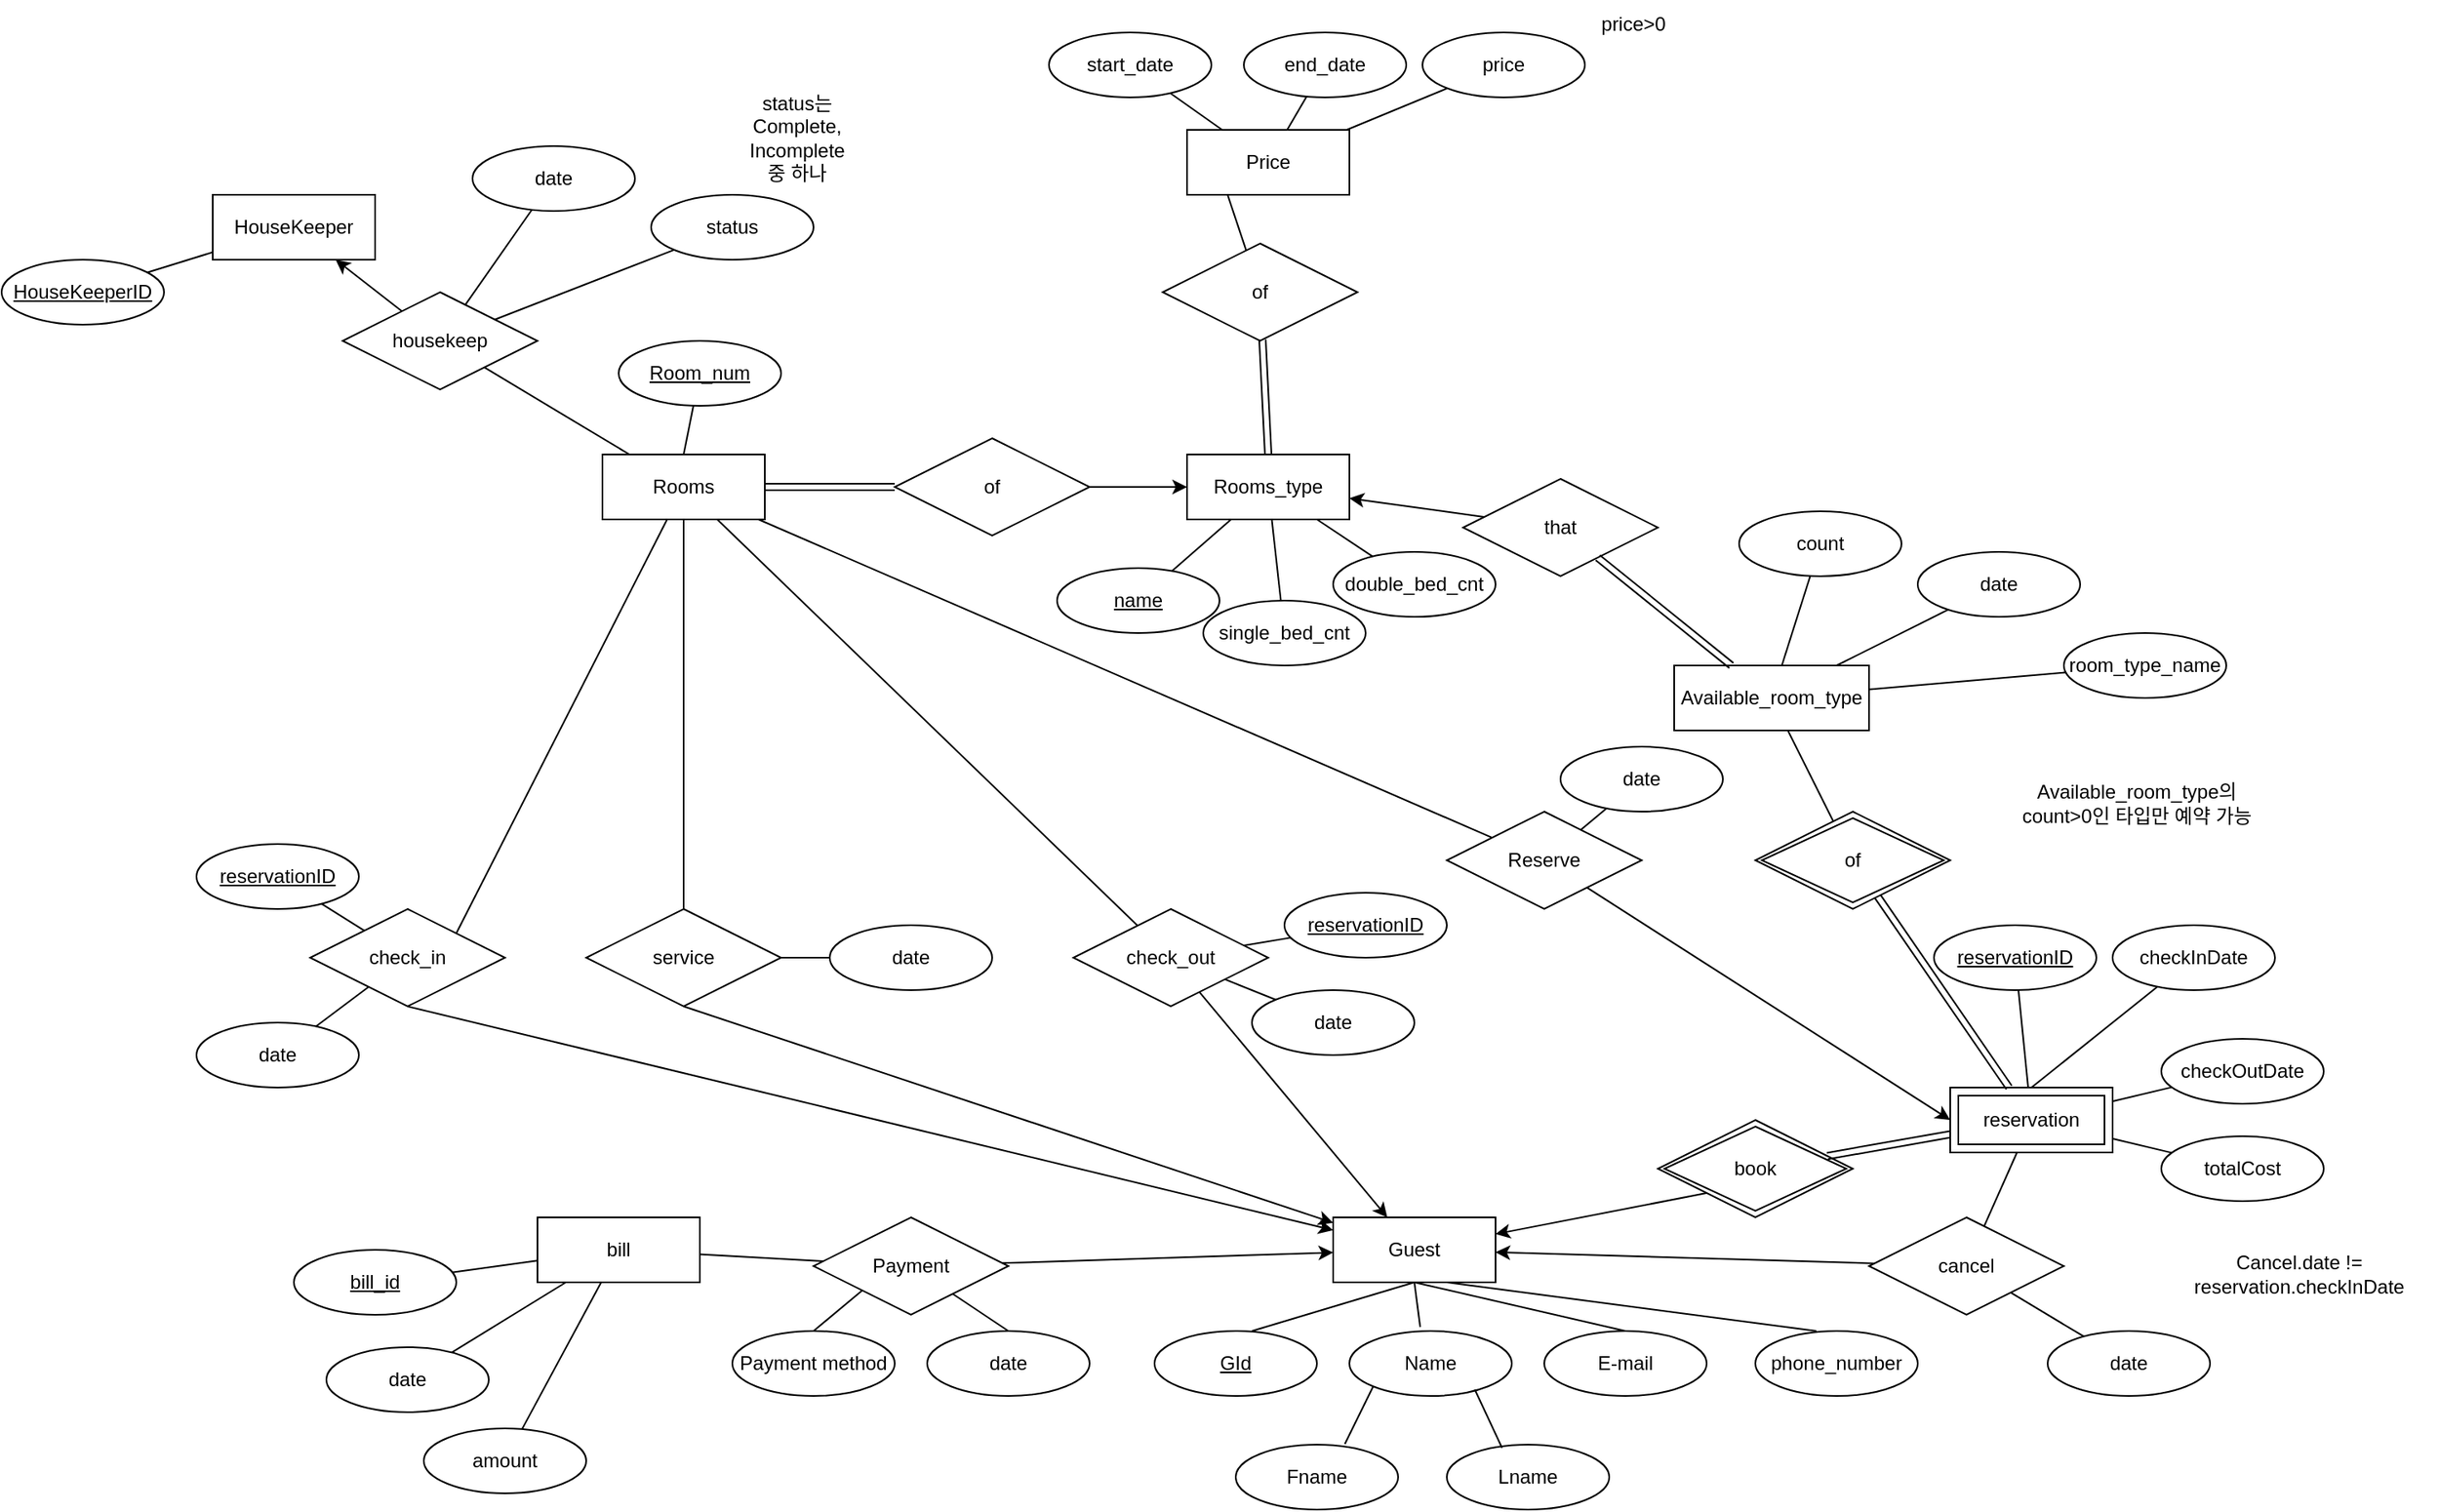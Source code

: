 <mxfile version="22.1.2" type="device">
  <diagram id="R2lEEEUBdFMjLlhIrx00" name="Page-1">
    <mxGraphModel dx="1050" dy="629" grid="1" gridSize="10" guides="1" tooltips="1" connect="1" arrows="1" fold="1" page="1" pageScale="1" pageWidth="1200" pageHeight="1920" math="0" shadow="0" extFonts="Permanent Marker^https://fonts.googleapis.com/css?family=Permanent+Marker">
      <root>
        <mxCell id="0" />
        <mxCell id="1" parent="0" />
        <mxCell id="ZiMAjGdKUcruCcZAMp8x-1" value="Rooms" style="whiteSpace=wrap;html=1;align=center;" vertex="1" parent="1">
          <mxGeometry x="510" y="350" width="100" height="40" as="geometry" />
        </mxCell>
        <mxCell id="ZiMAjGdKUcruCcZAMp8x-2" value="Room_num" style="ellipse;whiteSpace=wrap;html=1;align=center;fontStyle=4;" vertex="1" parent="1">
          <mxGeometry x="520" y="280" width="100" height="40" as="geometry" />
        </mxCell>
        <mxCell id="ZiMAjGdKUcruCcZAMp8x-5" value="" style="endArrow=none;html=1;rounded=0;exitX=0.5;exitY=0;exitDx=0;exitDy=0;" edge="1" parent="1" source="ZiMAjGdKUcruCcZAMp8x-1" target="ZiMAjGdKUcruCcZAMp8x-2">
          <mxGeometry width="50" height="50" relative="1" as="geometry">
            <mxPoint x="780" y="500" as="sourcePoint" />
            <mxPoint x="830" y="450" as="targetPoint" />
          </mxGeometry>
        </mxCell>
        <mxCell id="ZiMAjGdKUcruCcZAMp8x-7" value="Rooms_type" style="whiteSpace=wrap;html=1;align=center;" vertex="1" parent="1">
          <mxGeometry x="870" y="350" width="100" height="40" as="geometry" />
        </mxCell>
        <mxCell id="ZiMAjGdKUcruCcZAMp8x-8" value="name" style="ellipse;whiteSpace=wrap;html=1;align=center;fontStyle=4;" vertex="1" parent="1">
          <mxGeometry x="790" y="420" width="100" height="40" as="geometry" />
        </mxCell>
        <mxCell id="ZiMAjGdKUcruCcZAMp8x-9" value="" style="endArrow=none;html=1;rounded=0;" edge="1" parent="1" source="ZiMAjGdKUcruCcZAMp8x-7" target="ZiMAjGdKUcruCcZAMp8x-8">
          <mxGeometry width="50" height="50" relative="1" as="geometry">
            <mxPoint x="780" y="500" as="sourcePoint" />
            <mxPoint x="830" y="450" as="targetPoint" />
          </mxGeometry>
        </mxCell>
        <mxCell id="ZiMAjGdKUcruCcZAMp8x-10" value="Guest" style="whiteSpace=wrap;html=1;align=center;" vertex="1" parent="1">
          <mxGeometry x="960" y="820" width="100" height="40" as="geometry" />
        </mxCell>
        <mxCell id="ZiMAjGdKUcruCcZAMp8x-11" value="GId" style="ellipse;whiteSpace=wrap;html=1;align=center;fontStyle=4;" vertex="1" parent="1">
          <mxGeometry x="850" y="890" width="100" height="40" as="geometry" />
        </mxCell>
        <mxCell id="ZiMAjGdKUcruCcZAMp8x-12" value="Name" style="ellipse;whiteSpace=wrap;html=1;align=center;" vertex="1" parent="1">
          <mxGeometry x="970" y="890" width="100" height="40" as="geometry" />
        </mxCell>
        <mxCell id="ZiMAjGdKUcruCcZAMp8x-13" value="Fname" style="ellipse;whiteSpace=wrap;html=1;align=center;" vertex="1" parent="1">
          <mxGeometry x="900" y="960" width="100" height="40" as="geometry" />
        </mxCell>
        <mxCell id="ZiMAjGdKUcruCcZAMp8x-14" value="Lname" style="ellipse;whiteSpace=wrap;html=1;align=center;" vertex="1" parent="1">
          <mxGeometry x="1030" y="960" width="100" height="40" as="geometry" />
        </mxCell>
        <mxCell id="ZiMAjGdKUcruCcZAMp8x-15" value="" style="endArrow=none;html=1;rounded=0;entryX=0;entryY=1;entryDx=0;entryDy=0;exitX=0.672;exitY=-0.01;exitDx=0;exitDy=0;exitPerimeter=0;" edge="1" parent="1" source="ZiMAjGdKUcruCcZAMp8x-13" target="ZiMAjGdKUcruCcZAMp8x-12">
          <mxGeometry width="50" height="50" relative="1" as="geometry">
            <mxPoint x="1180" y="900" as="sourcePoint" />
            <mxPoint x="1280" y="810" as="targetPoint" />
          </mxGeometry>
        </mxCell>
        <mxCell id="ZiMAjGdKUcruCcZAMp8x-16" value="" style="endArrow=none;html=1;rounded=0;exitX=0.772;exitY=0.9;exitDx=0;exitDy=0;exitPerimeter=0;entryX=0.34;entryY=0.05;entryDx=0;entryDy=0;entryPerimeter=0;" edge="1" parent="1" source="ZiMAjGdKUcruCcZAMp8x-12" target="ZiMAjGdKUcruCcZAMp8x-14">
          <mxGeometry width="50" height="50" relative="1" as="geometry">
            <mxPoint x="1230" y="860" as="sourcePoint" />
            <mxPoint x="1280" y="810" as="targetPoint" />
          </mxGeometry>
        </mxCell>
        <mxCell id="ZiMAjGdKUcruCcZAMp8x-17" value="" style="endArrow=none;html=1;rounded=0;exitX=0.5;exitY=1;exitDx=0;exitDy=0;entryX=0.436;entryY=-0.06;entryDx=0;entryDy=0;entryPerimeter=0;" edge="1" parent="1" source="ZiMAjGdKUcruCcZAMp8x-10" target="ZiMAjGdKUcruCcZAMp8x-12">
          <mxGeometry width="50" height="50" relative="1" as="geometry">
            <mxPoint x="1230" y="860" as="sourcePoint" />
            <mxPoint x="1280" y="810" as="targetPoint" />
          </mxGeometry>
        </mxCell>
        <mxCell id="ZiMAjGdKUcruCcZAMp8x-18" value="" style="endArrow=none;html=1;rounded=0;exitX=0.5;exitY=1;exitDx=0;exitDy=0;entryX=0.6;entryY=0;entryDx=0;entryDy=0;entryPerimeter=0;" edge="1" parent="1" source="ZiMAjGdKUcruCcZAMp8x-10" target="ZiMAjGdKUcruCcZAMp8x-11">
          <mxGeometry width="50" height="50" relative="1" as="geometry">
            <mxPoint x="1230" y="860" as="sourcePoint" />
            <mxPoint x="1280" y="810" as="targetPoint" />
          </mxGeometry>
        </mxCell>
        <mxCell id="ZiMAjGdKUcruCcZAMp8x-19" value="E-mail" style="ellipse;whiteSpace=wrap;html=1;align=center;" vertex="1" parent="1">
          <mxGeometry x="1090" y="890" width="100" height="40" as="geometry" />
        </mxCell>
        <mxCell id="ZiMAjGdKUcruCcZAMp8x-20" value="phone_number" style="ellipse;whiteSpace=wrap;html=1;align=center;" vertex="1" parent="1">
          <mxGeometry x="1220" y="890" width="100" height="40" as="geometry" />
        </mxCell>
        <mxCell id="ZiMAjGdKUcruCcZAMp8x-21" value="" style="endArrow=none;html=1;rounded=0;exitX=0.5;exitY=1;exitDx=0;exitDy=0;entryX=0.5;entryY=0;entryDx=0;entryDy=0;" edge="1" parent="1" source="ZiMAjGdKUcruCcZAMp8x-10" target="ZiMAjGdKUcruCcZAMp8x-19">
          <mxGeometry width="50" height="50" relative="1" as="geometry">
            <mxPoint x="1230" y="860" as="sourcePoint" />
            <mxPoint x="1280" y="810" as="targetPoint" />
          </mxGeometry>
        </mxCell>
        <mxCell id="ZiMAjGdKUcruCcZAMp8x-22" value="" style="endArrow=none;html=1;rounded=0;entryX=0.376;entryY=0;entryDx=0;entryDy=0;entryPerimeter=0;" edge="1" parent="1" target="ZiMAjGdKUcruCcZAMp8x-20">
          <mxGeometry width="50" height="50" relative="1" as="geometry">
            <mxPoint x="1030" y="860" as="sourcePoint" />
            <mxPoint x="1280" y="810" as="targetPoint" />
          </mxGeometry>
        </mxCell>
        <mxCell id="ZiMAjGdKUcruCcZAMp8x-23" value="single_bed_cnt" style="ellipse;whiteSpace=wrap;html=1;align=center;" vertex="1" parent="1">
          <mxGeometry x="880" y="440" width="100" height="40" as="geometry" />
        </mxCell>
        <mxCell id="ZiMAjGdKUcruCcZAMp8x-24" value="double_bed_cnt" style="ellipse;whiteSpace=wrap;html=1;align=center;" vertex="1" parent="1">
          <mxGeometry x="960" y="410" width="100" height="40" as="geometry" />
        </mxCell>
        <mxCell id="ZiMAjGdKUcruCcZAMp8x-25" value="" style="endArrow=none;html=1;rounded=0;" edge="1" parent="1" source="ZiMAjGdKUcruCcZAMp8x-7" target="ZiMAjGdKUcruCcZAMp8x-23">
          <mxGeometry width="50" height="50" relative="1" as="geometry">
            <mxPoint x="780" y="500" as="sourcePoint" />
            <mxPoint x="830" y="450" as="targetPoint" />
          </mxGeometry>
        </mxCell>
        <mxCell id="ZiMAjGdKUcruCcZAMp8x-26" value="" style="endArrow=none;html=1;rounded=0;" edge="1" parent="1" source="ZiMAjGdKUcruCcZAMp8x-7" target="ZiMAjGdKUcruCcZAMp8x-24">
          <mxGeometry width="50" height="50" relative="1" as="geometry">
            <mxPoint x="780" y="500" as="sourcePoint" />
            <mxPoint x="830" y="450" as="targetPoint" />
          </mxGeometry>
        </mxCell>
        <mxCell id="ZiMAjGdKUcruCcZAMp8x-27" value="of" style="shape=rhombus;perimeter=rhombusPerimeter;whiteSpace=wrap;html=1;align=center;" vertex="1" parent="1">
          <mxGeometry x="690" y="340" width="120" height="60" as="geometry" />
        </mxCell>
        <mxCell id="ZiMAjGdKUcruCcZAMp8x-28" value="" style="endArrow=classic;html=1;rounded=0;exitX=1;exitY=0.5;exitDx=0;exitDy=0;entryX=0;entryY=0.5;entryDx=0;entryDy=0;" edge="1" parent="1" source="ZiMAjGdKUcruCcZAMp8x-27" target="ZiMAjGdKUcruCcZAMp8x-7">
          <mxGeometry width="50" height="50" relative="1" as="geometry">
            <mxPoint x="780" y="600" as="sourcePoint" />
            <mxPoint x="830" y="550" as="targetPoint" />
          </mxGeometry>
        </mxCell>
        <mxCell id="ZiMAjGdKUcruCcZAMp8x-29" value="" style="shape=link;html=1;rounded=0;exitX=1;exitY=0.5;exitDx=0;exitDy=0;entryX=0;entryY=0.5;entryDx=0;entryDy=0;" edge="1" parent="1" source="ZiMAjGdKUcruCcZAMp8x-1" target="ZiMAjGdKUcruCcZAMp8x-27">
          <mxGeometry width="100" relative="1" as="geometry">
            <mxPoint x="760" y="580" as="sourcePoint" />
            <mxPoint x="860" y="580" as="targetPoint" />
          </mxGeometry>
        </mxCell>
        <mxCell id="ZiMAjGdKUcruCcZAMp8x-40" value="Price" style="whiteSpace=wrap;html=1;align=center;" vertex="1" parent="1">
          <mxGeometry x="870" y="150" width="100" height="40" as="geometry" />
        </mxCell>
        <mxCell id="ZiMAjGdKUcruCcZAMp8x-42" value="start_date" style="ellipse;whiteSpace=wrap;html=1;align=center;" vertex="1" parent="1">
          <mxGeometry x="785" y="90" width="100" height="40" as="geometry" />
        </mxCell>
        <mxCell id="ZiMAjGdKUcruCcZAMp8x-43" value="end_date" style="ellipse;whiteSpace=wrap;html=1;align=center;" vertex="1" parent="1">
          <mxGeometry x="905" y="90" width="100" height="40" as="geometry" />
        </mxCell>
        <mxCell id="ZiMAjGdKUcruCcZAMp8x-44" value="price" style="ellipse;whiteSpace=wrap;html=1;align=center;" vertex="1" parent="1">
          <mxGeometry x="1015" y="90" width="100" height="40" as="geometry" />
        </mxCell>
        <mxCell id="ZiMAjGdKUcruCcZAMp8x-46" value="" style="endArrow=none;html=1;rounded=0;" edge="1" parent="1" source="ZiMAjGdKUcruCcZAMp8x-40" target="ZiMAjGdKUcruCcZAMp8x-42">
          <mxGeometry width="50" height="50" relative="1" as="geometry">
            <mxPoint x="895" y="170" as="sourcePoint" />
            <mxPoint x="840" y="220" as="targetPoint" />
          </mxGeometry>
        </mxCell>
        <mxCell id="ZiMAjGdKUcruCcZAMp8x-47" value="" style="endArrow=none;html=1;rounded=0;" edge="1" parent="1" source="ZiMAjGdKUcruCcZAMp8x-40" target="ZiMAjGdKUcruCcZAMp8x-43">
          <mxGeometry width="50" height="50" relative="1" as="geometry">
            <mxPoint x="940" y="200" as="sourcePoint" />
            <mxPoint x="1020" y="210" as="targetPoint" />
          </mxGeometry>
        </mxCell>
        <mxCell id="ZiMAjGdKUcruCcZAMp8x-48" value="" style="endArrow=none;html=1;rounded=0;" edge="1" parent="1" source="ZiMAjGdKUcruCcZAMp8x-40" target="ZiMAjGdKUcruCcZAMp8x-44">
          <mxGeometry width="50" height="50" relative="1" as="geometry">
            <mxPoint x="940" y="200" as="sourcePoint" />
            <mxPoint x="1035" y="120" as="targetPoint" />
          </mxGeometry>
        </mxCell>
        <mxCell id="ZiMAjGdKUcruCcZAMp8x-49" value="of" style="shape=rhombus;perimeter=rhombusPerimeter;whiteSpace=wrap;html=1;align=center;" vertex="1" parent="1">
          <mxGeometry x="855" y="220" width="120" height="60" as="geometry" />
        </mxCell>
        <mxCell id="ZiMAjGdKUcruCcZAMp8x-55" value="" style="endArrow=none;html=1;rounded=0;entryX=0.25;entryY=1;entryDx=0;entryDy=0;" edge="1" parent="1" source="ZiMAjGdKUcruCcZAMp8x-49" target="ZiMAjGdKUcruCcZAMp8x-40">
          <mxGeometry width="50" height="50" relative="1" as="geometry">
            <mxPoint x="935" y="70" as="sourcePoint" />
            <mxPoint x="985" y="20" as="targetPoint" />
          </mxGeometry>
        </mxCell>
        <mxCell id="ZiMAjGdKUcruCcZAMp8x-56" value="" style="shape=link;html=1;rounded=0;" edge="1" parent="1" target="ZiMAjGdKUcruCcZAMp8x-49">
          <mxGeometry width="100" relative="1" as="geometry">
            <mxPoint x="920" y="350" as="sourcePoint" />
            <mxPoint x="920" y="230" as="targetPoint" />
          </mxGeometry>
        </mxCell>
        <mxCell id="ZiMAjGdKUcruCcZAMp8x-62" value="checkInDate" style="ellipse;whiteSpace=wrap;html=1;align=center;" vertex="1" parent="1">
          <mxGeometry x="1440" y="640" width="100" height="40" as="geometry" />
        </mxCell>
        <mxCell id="ZiMAjGdKUcruCcZAMp8x-63" value="reservationID" style="ellipse;whiteSpace=wrap;html=1;align=center;fontStyle=4;" vertex="1" parent="1">
          <mxGeometry x="1330" y="640" width="100" height="40" as="geometry" />
        </mxCell>
        <mxCell id="ZiMAjGdKUcruCcZAMp8x-65" value="checkOutDate" style="ellipse;whiteSpace=wrap;html=1;align=center;" vertex="1" parent="1">
          <mxGeometry x="1470" y="710" width="100" height="40" as="geometry" />
        </mxCell>
        <mxCell id="ZiMAjGdKUcruCcZAMp8x-66" value="totalCost" style="ellipse;whiteSpace=wrap;html=1;align=center;" vertex="1" parent="1">
          <mxGeometry x="1470" y="770" width="100" height="40" as="geometry" />
        </mxCell>
        <mxCell id="ZiMAjGdKUcruCcZAMp8x-67" value="" style="endArrow=none;html=1;rounded=0;" edge="1" parent="1" target="ZiMAjGdKUcruCcZAMp8x-63">
          <mxGeometry width="50" height="50" relative="1" as="geometry">
            <mxPoint x="1388" y="740" as="sourcePoint" />
            <mxPoint x="1110" y="860" as="targetPoint" />
          </mxGeometry>
        </mxCell>
        <mxCell id="ZiMAjGdKUcruCcZAMp8x-68" value="" style="endArrow=none;html=1;rounded=0;exitX=0.5;exitY=0;exitDx=0;exitDy=0;" edge="1" parent="1" target="ZiMAjGdKUcruCcZAMp8x-62">
          <mxGeometry width="50" height="50" relative="1" as="geometry">
            <mxPoint x="1390" y="740" as="sourcePoint" />
            <mxPoint x="1110" y="860" as="targetPoint" />
          </mxGeometry>
        </mxCell>
        <mxCell id="ZiMAjGdKUcruCcZAMp8x-69" value="" style="endArrow=none;html=1;rounded=0;" edge="1" parent="1" target="ZiMAjGdKUcruCcZAMp8x-65">
          <mxGeometry width="50" height="50" relative="1" as="geometry">
            <mxPoint x="1440" y="748.462" as="sourcePoint" />
            <mxPoint x="1470" y="730" as="targetPoint" />
          </mxGeometry>
        </mxCell>
        <mxCell id="ZiMAjGdKUcruCcZAMp8x-71" value="" style="endArrow=none;html=1;rounded=0;" edge="1" parent="1" target="ZiMAjGdKUcruCcZAMp8x-66">
          <mxGeometry width="50" height="50" relative="1" as="geometry">
            <mxPoint x="1440" y="771.538" as="sourcePoint" />
            <mxPoint x="1480" y="790" as="targetPoint" />
          </mxGeometry>
        </mxCell>
        <mxCell id="ZiMAjGdKUcruCcZAMp8x-73" value="service" style="shape=rhombus;perimeter=rhombusPerimeter;whiteSpace=wrap;html=1;align=center;" vertex="1" parent="1">
          <mxGeometry x="500" y="630" width="120" height="60" as="geometry" />
        </mxCell>
        <mxCell id="ZiMAjGdKUcruCcZAMp8x-74" value="date" style="ellipse;whiteSpace=wrap;html=1;align=center;" vertex="1" parent="1">
          <mxGeometry x="650" y="640" width="100" height="40" as="geometry" />
        </mxCell>
        <mxCell id="ZiMAjGdKUcruCcZAMp8x-75" value="" style="endArrow=none;html=1;rounded=0;exitX=1;exitY=0.5;exitDx=0;exitDy=0;" edge="1" parent="1" source="ZiMAjGdKUcruCcZAMp8x-73" target="ZiMAjGdKUcruCcZAMp8x-74">
          <mxGeometry width="50" height="50" relative="1" as="geometry">
            <mxPoint x="670" y="650" as="sourcePoint" />
            <mxPoint x="720" y="600" as="targetPoint" />
          </mxGeometry>
        </mxCell>
        <mxCell id="ZiMAjGdKUcruCcZAMp8x-78" value="" style="endArrow=none;html=1;rounded=0;entryX=0.5;entryY=1;entryDx=0;entryDy=0;" edge="1" parent="1" source="ZiMAjGdKUcruCcZAMp8x-73" target="ZiMAjGdKUcruCcZAMp8x-1">
          <mxGeometry width="50" height="50" relative="1" as="geometry">
            <mxPoint x="670" y="650" as="sourcePoint" />
            <mxPoint x="720" y="600" as="targetPoint" />
          </mxGeometry>
        </mxCell>
        <mxCell id="ZiMAjGdKUcruCcZAMp8x-79" value="" style="endArrow=classic;html=1;rounded=0;exitX=0.5;exitY=1;exitDx=0;exitDy=0;" edge="1" parent="1" source="ZiMAjGdKUcruCcZAMp8x-73" target="ZiMAjGdKUcruCcZAMp8x-10">
          <mxGeometry width="50" height="50" relative="1" as="geometry">
            <mxPoint x="670" y="650" as="sourcePoint" />
            <mxPoint x="720" y="600" as="targetPoint" />
          </mxGeometry>
        </mxCell>
        <mxCell id="ZiMAjGdKUcruCcZAMp8x-80" value="check_in" style="shape=rhombus;perimeter=rhombusPerimeter;whiteSpace=wrap;html=1;align=center;" vertex="1" parent="1">
          <mxGeometry x="330" y="630" width="120" height="60" as="geometry" />
        </mxCell>
        <mxCell id="ZiMAjGdKUcruCcZAMp8x-81" value="check_out" style="shape=rhombus;perimeter=rhombusPerimeter;whiteSpace=wrap;html=1;align=center;" vertex="1" parent="1">
          <mxGeometry x="800" y="630" width="120" height="60" as="geometry" />
        </mxCell>
        <mxCell id="ZiMAjGdKUcruCcZAMp8x-83" value="date" style="ellipse;whiteSpace=wrap;html=1;align=center;" vertex="1" parent="1">
          <mxGeometry x="260" y="700" width="100" height="40" as="geometry" />
        </mxCell>
        <mxCell id="ZiMAjGdKUcruCcZAMp8x-84" value="date" style="ellipse;whiteSpace=wrap;html=1;align=center;" vertex="1" parent="1">
          <mxGeometry x="910" y="680" width="100" height="40" as="geometry" />
        </mxCell>
        <mxCell id="ZiMAjGdKUcruCcZAMp8x-85" value="reservationID" style="ellipse;whiteSpace=wrap;html=1;align=center;fontStyle=4;" vertex="1" parent="1">
          <mxGeometry x="260" y="590" width="100" height="40" as="geometry" />
        </mxCell>
        <mxCell id="ZiMAjGdKUcruCcZAMp8x-86" value="reservationID" style="ellipse;whiteSpace=wrap;html=1;align=center;fontStyle=4;" vertex="1" parent="1">
          <mxGeometry x="930" y="620" width="100" height="40" as="geometry" />
        </mxCell>
        <mxCell id="ZiMAjGdKUcruCcZAMp8x-87" value="" style="endArrow=none;html=1;rounded=0;" edge="1" parent="1" source="ZiMAjGdKUcruCcZAMp8x-85" target="ZiMAjGdKUcruCcZAMp8x-80">
          <mxGeometry width="50" height="50" relative="1" as="geometry">
            <mxPoint x="600" y="570" as="sourcePoint" />
            <mxPoint x="650" y="520" as="targetPoint" />
          </mxGeometry>
        </mxCell>
        <mxCell id="ZiMAjGdKUcruCcZAMp8x-88" value="" style="endArrow=none;html=1;rounded=0;" edge="1" parent="1" source="ZiMAjGdKUcruCcZAMp8x-83" target="ZiMAjGdKUcruCcZAMp8x-80">
          <mxGeometry width="50" height="50" relative="1" as="geometry">
            <mxPoint x="600" y="570" as="sourcePoint" />
            <mxPoint x="650" y="520" as="targetPoint" />
          </mxGeometry>
        </mxCell>
        <mxCell id="ZiMAjGdKUcruCcZAMp8x-89" value="" style="endArrow=none;html=1;rounded=0;" edge="1" parent="1" source="ZiMAjGdKUcruCcZAMp8x-86" target="ZiMAjGdKUcruCcZAMp8x-81">
          <mxGeometry width="50" height="50" relative="1" as="geometry">
            <mxPoint x="600" y="570" as="sourcePoint" />
            <mxPoint x="650" y="520" as="targetPoint" />
          </mxGeometry>
        </mxCell>
        <mxCell id="ZiMAjGdKUcruCcZAMp8x-90" value="" style="endArrow=none;html=1;rounded=0;" edge="1" parent="1" source="ZiMAjGdKUcruCcZAMp8x-84" target="ZiMAjGdKUcruCcZAMp8x-81">
          <mxGeometry width="50" height="50" relative="1" as="geometry">
            <mxPoint x="600" y="570" as="sourcePoint" />
            <mxPoint x="650" y="520" as="targetPoint" />
          </mxGeometry>
        </mxCell>
        <mxCell id="ZiMAjGdKUcruCcZAMp8x-92" value="" style="endArrow=classic;html=1;rounded=0;exitX=0.5;exitY=1;exitDx=0;exitDy=0;" edge="1" parent="1" source="ZiMAjGdKUcruCcZAMp8x-80" target="ZiMAjGdKUcruCcZAMp8x-10">
          <mxGeometry width="50" height="50" relative="1" as="geometry">
            <mxPoint x="600" y="670" as="sourcePoint" />
            <mxPoint x="650" y="620" as="targetPoint" />
          </mxGeometry>
        </mxCell>
        <mxCell id="ZiMAjGdKUcruCcZAMp8x-94" value="" style="endArrow=classic;html=1;rounded=0;" edge="1" parent="1" source="ZiMAjGdKUcruCcZAMp8x-81" target="ZiMAjGdKUcruCcZAMp8x-10">
          <mxGeometry width="50" height="50" relative="1" as="geometry">
            <mxPoint x="600" y="670" as="sourcePoint" />
            <mxPoint x="650" y="620" as="targetPoint" />
          </mxGeometry>
        </mxCell>
        <mxCell id="ZiMAjGdKUcruCcZAMp8x-95" value="HouseKeeper" style="whiteSpace=wrap;html=1;align=center;" vertex="1" parent="1">
          <mxGeometry x="270" y="190" width="100" height="40" as="geometry" />
        </mxCell>
        <mxCell id="ZiMAjGdKUcruCcZAMp8x-96" value="HouseKeeperID" style="ellipse;whiteSpace=wrap;html=1;align=center;fontStyle=4;" vertex="1" parent="1">
          <mxGeometry x="140" y="230" width="100" height="40" as="geometry" />
        </mxCell>
        <mxCell id="ZiMAjGdKUcruCcZAMp8x-97" value="" style="endArrow=none;html=1;rounded=0;" edge="1" parent="1" source="ZiMAjGdKUcruCcZAMp8x-96" target="ZiMAjGdKUcruCcZAMp8x-95">
          <mxGeometry width="50" height="50" relative="1" as="geometry">
            <mxPoint x="590" y="490" as="sourcePoint" />
            <mxPoint x="640" y="440" as="targetPoint" />
          </mxGeometry>
        </mxCell>
        <mxCell id="ZiMAjGdKUcruCcZAMp8x-98" value="housekeep" style="shape=rhombus;perimeter=rhombusPerimeter;whiteSpace=wrap;html=1;align=center;" vertex="1" parent="1">
          <mxGeometry x="350" y="250" width="120" height="60" as="geometry" />
        </mxCell>
        <mxCell id="ZiMAjGdKUcruCcZAMp8x-102" value="date" style="ellipse;whiteSpace=wrap;html=1;align=center;" vertex="1" parent="1">
          <mxGeometry x="430" y="160" width="100" height="40" as="geometry" />
        </mxCell>
        <mxCell id="ZiMAjGdKUcruCcZAMp8x-103" value="" style="endArrow=none;html=1;rounded=0;" edge="1" parent="1" source="ZiMAjGdKUcruCcZAMp8x-98" target="ZiMAjGdKUcruCcZAMp8x-102">
          <mxGeometry width="50" height="50" relative="1" as="geometry">
            <mxPoint x="590" y="490" as="sourcePoint" />
            <mxPoint x="640" y="440" as="targetPoint" />
          </mxGeometry>
        </mxCell>
        <mxCell id="ZiMAjGdKUcruCcZAMp8x-104" value="" style="endArrow=classic;html=1;rounded=0;" edge="1" parent="1" source="ZiMAjGdKUcruCcZAMp8x-98" target="ZiMAjGdKUcruCcZAMp8x-95">
          <mxGeometry width="50" height="50" relative="1" as="geometry">
            <mxPoint x="590" y="490" as="sourcePoint" />
            <mxPoint x="640" y="440" as="targetPoint" />
          </mxGeometry>
        </mxCell>
        <mxCell id="ZiMAjGdKUcruCcZAMp8x-105" value="" style="endArrow=none;html=1;rounded=0;" edge="1" parent="1" source="ZiMAjGdKUcruCcZAMp8x-98" target="ZiMAjGdKUcruCcZAMp8x-1">
          <mxGeometry width="50" height="50" relative="1" as="geometry">
            <mxPoint x="590" y="490" as="sourcePoint" />
            <mxPoint x="640" y="440" as="targetPoint" />
          </mxGeometry>
        </mxCell>
        <mxCell id="ZiMAjGdKUcruCcZAMp8x-107" value="" style="endArrow=none;html=1;rounded=0;exitX=1;exitY=0;exitDx=0;exitDy=0;" edge="1" parent="1" source="ZiMAjGdKUcruCcZAMp8x-80" target="ZiMAjGdKUcruCcZAMp8x-1">
          <mxGeometry width="50" height="50" relative="1" as="geometry">
            <mxPoint x="490" y="440" as="sourcePoint" />
            <mxPoint x="540" y="390" as="targetPoint" />
          </mxGeometry>
        </mxCell>
        <mxCell id="ZiMAjGdKUcruCcZAMp8x-108" value="" style="endArrow=none;html=1;rounded=0;" edge="1" parent="1" source="ZiMAjGdKUcruCcZAMp8x-1" target="ZiMAjGdKUcruCcZAMp8x-81">
          <mxGeometry width="50" height="50" relative="1" as="geometry">
            <mxPoint x="650" y="500" as="sourcePoint" />
            <mxPoint x="700" y="450" as="targetPoint" />
          </mxGeometry>
        </mxCell>
        <mxCell id="ZiMAjGdKUcruCcZAMp8x-109" value="status" style="ellipse;whiteSpace=wrap;html=1;align=center;" vertex="1" parent="1">
          <mxGeometry x="540" y="190" width="100" height="40" as="geometry" />
        </mxCell>
        <mxCell id="ZiMAjGdKUcruCcZAMp8x-110" value="" style="endArrow=none;html=1;rounded=0;" edge="1" parent="1" source="ZiMAjGdKUcruCcZAMp8x-98" target="ZiMAjGdKUcruCcZAMp8x-109">
          <mxGeometry width="50" height="50" relative="1" as="geometry">
            <mxPoint x="440" y="290" as="sourcePoint" />
            <mxPoint x="490" y="240" as="targetPoint" />
          </mxGeometry>
        </mxCell>
        <mxCell id="ZiMAjGdKUcruCcZAMp8x-118" value="Available_room_type" style="whiteSpace=wrap;html=1;align=center;" vertex="1" parent="1">
          <mxGeometry x="1170" y="480" width="120" height="40" as="geometry" />
        </mxCell>
        <mxCell id="ZiMAjGdKUcruCcZAMp8x-119" value="count" style="ellipse;whiteSpace=wrap;html=1;align=center;" vertex="1" parent="1">
          <mxGeometry x="1210" y="385" width="100" height="40" as="geometry" />
        </mxCell>
        <mxCell id="ZiMAjGdKUcruCcZAMp8x-120" value="" style="endArrow=none;html=1;rounded=0;" edge="1" parent="1" source="ZiMAjGdKUcruCcZAMp8x-119" target="ZiMAjGdKUcruCcZAMp8x-118">
          <mxGeometry width="50" height="50" relative="1" as="geometry">
            <mxPoint x="1210" y="560" as="sourcePoint" />
            <mxPoint x="1260" y="510" as="targetPoint" />
          </mxGeometry>
        </mxCell>
        <mxCell id="ZiMAjGdKUcruCcZAMp8x-121" value="that" style="shape=rhombus;perimeter=rhombusPerimeter;whiteSpace=wrap;html=1;align=center;" vertex="1" parent="1">
          <mxGeometry x="1040" y="365" width="120" height="60" as="geometry" />
        </mxCell>
        <mxCell id="ZiMAjGdKUcruCcZAMp8x-132" value="date" style="ellipse;whiteSpace=wrap;html=1;align=center;" vertex="1" parent="1">
          <mxGeometry x="1320" y="410" width="100" height="40" as="geometry" />
        </mxCell>
        <mxCell id="ZiMAjGdKUcruCcZAMp8x-134" value="room_type_name" style="ellipse;whiteSpace=wrap;html=1;align=center;" vertex="1" parent="1">
          <mxGeometry x="1410" y="460" width="100" height="40" as="geometry" />
        </mxCell>
        <mxCell id="ZiMAjGdKUcruCcZAMp8x-135" value="" style="endArrow=none;html=1;rounded=0;" edge="1" parent="1" source="ZiMAjGdKUcruCcZAMp8x-132" target="ZiMAjGdKUcruCcZAMp8x-118">
          <mxGeometry width="50" height="50" relative="1" as="geometry">
            <mxPoint x="1230" y="540" as="sourcePoint" />
            <mxPoint x="1280" y="490" as="targetPoint" />
          </mxGeometry>
        </mxCell>
        <mxCell id="ZiMAjGdKUcruCcZAMp8x-136" value="" style="endArrow=none;html=1;rounded=0;" edge="1" parent="1" source="ZiMAjGdKUcruCcZAMp8x-118" target="ZiMAjGdKUcruCcZAMp8x-134">
          <mxGeometry width="50" height="50" relative="1" as="geometry">
            <mxPoint x="1380" y="550" as="sourcePoint" />
            <mxPoint x="1430" y="500" as="targetPoint" />
          </mxGeometry>
        </mxCell>
        <mxCell id="ZiMAjGdKUcruCcZAMp8x-137" value="" style="endArrow=classic;html=1;rounded=0;" edge="1" parent="1" source="ZiMAjGdKUcruCcZAMp8x-121" target="ZiMAjGdKUcruCcZAMp8x-7">
          <mxGeometry width="50" height="50" relative="1" as="geometry">
            <mxPoint x="990" y="410" as="sourcePoint" />
            <mxPoint x="1040" y="360" as="targetPoint" />
          </mxGeometry>
        </mxCell>
        <mxCell id="ZiMAjGdKUcruCcZAMp8x-141" value="bill" style="whiteSpace=wrap;html=1;align=center;" vertex="1" parent="1">
          <mxGeometry x="470" y="820" width="100" height="40" as="geometry" />
        </mxCell>
        <mxCell id="ZiMAjGdKUcruCcZAMp8x-142" value="Payment" style="shape=rhombus;perimeter=rhombusPerimeter;whiteSpace=wrap;html=1;align=center;" vertex="1" parent="1">
          <mxGeometry x="640" y="820" width="120" height="60" as="geometry" />
        </mxCell>
        <mxCell id="ZiMAjGdKUcruCcZAMp8x-143" value="Payment method" style="ellipse;whiteSpace=wrap;html=1;align=center;" vertex="1" parent="1">
          <mxGeometry x="590" y="890" width="100" height="40" as="geometry" />
        </mxCell>
        <mxCell id="ZiMAjGdKUcruCcZAMp8x-147" value="date" style="ellipse;whiteSpace=wrap;html=1;align=center;" vertex="1" parent="1">
          <mxGeometry x="710" y="890" width="100" height="40" as="geometry" />
        </mxCell>
        <mxCell id="ZiMAjGdKUcruCcZAMp8x-148" value="" style="endArrow=none;html=1;rounded=0;entryX=0;entryY=1;entryDx=0;entryDy=0;exitX=0.5;exitY=0;exitDx=0;exitDy=0;" edge="1" parent="1" source="ZiMAjGdKUcruCcZAMp8x-143" target="ZiMAjGdKUcruCcZAMp8x-142">
          <mxGeometry width="50" height="50" relative="1" as="geometry">
            <mxPoint x="640" y="900" as="sourcePoint" />
            <mxPoint x="690" y="850" as="targetPoint" />
          </mxGeometry>
        </mxCell>
        <mxCell id="ZiMAjGdKUcruCcZAMp8x-149" value="" style="endArrow=none;html=1;rounded=0;entryX=0.5;entryY=0;entryDx=0;entryDy=0;" edge="1" parent="1" source="ZiMAjGdKUcruCcZAMp8x-142" target="ZiMAjGdKUcruCcZAMp8x-147">
          <mxGeometry width="50" height="50" relative="1" as="geometry">
            <mxPoint x="740" y="860" as="sourcePoint" />
            <mxPoint x="790" y="810" as="targetPoint" />
          </mxGeometry>
        </mxCell>
        <mxCell id="ZiMAjGdKUcruCcZAMp8x-151" value="amount" style="ellipse;whiteSpace=wrap;html=1;align=center;" vertex="1" parent="1">
          <mxGeometry x="400" y="950" width="100" height="40" as="geometry" />
        </mxCell>
        <mxCell id="ZiMAjGdKUcruCcZAMp8x-152" value="bill_id" style="ellipse;whiteSpace=wrap;html=1;align=center;fontStyle=4;" vertex="1" parent="1">
          <mxGeometry x="320" y="840" width="100" height="40" as="geometry" />
        </mxCell>
        <mxCell id="ZiMAjGdKUcruCcZAMp8x-153" value="date" style="ellipse;whiteSpace=wrap;html=1;align=center;" vertex="1" parent="1">
          <mxGeometry x="340" y="900" width="100" height="40" as="geometry" />
        </mxCell>
        <mxCell id="ZiMAjGdKUcruCcZAMp8x-154" value="" style="endArrow=none;html=1;rounded=0;" edge="1" parent="1" source="ZiMAjGdKUcruCcZAMp8x-152" target="ZiMAjGdKUcruCcZAMp8x-141">
          <mxGeometry width="50" height="50" relative="1" as="geometry">
            <mxPoint x="429.995" y="889.998" as="sourcePoint" />
            <mxPoint x="484.64" y="834.14" as="targetPoint" />
          </mxGeometry>
        </mxCell>
        <mxCell id="ZiMAjGdKUcruCcZAMp8x-155" value="" style="endArrow=none;html=1;rounded=0;" edge="1" parent="1" source="ZiMAjGdKUcruCcZAMp8x-153" target="ZiMAjGdKUcruCcZAMp8x-141">
          <mxGeometry width="50" height="50" relative="1" as="geometry">
            <mxPoint x="230" y="810" as="sourcePoint" />
            <mxPoint x="280" y="760" as="targetPoint" />
          </mxGeometry>
        </mxCell>
        <mxCell id="ZiMAjGdKUcruCcZAMp8x-156" value="" style="endArrow=none;html=1;rounded=0;" edge="1" parent="1" source="ZiMAjGdKUcruCcZAMp8x-151" target="ZiMAjGdKUcruCcZAMp8x-141">
          <mxGeometry width="50" height="50" relative="1" as="geometry">
            <mxPoint x="310" y="990" as="sourcePoint" />
            <mxPoint x="360" y="940" as="targetPoint" />
          </mxGeometry>
        </mxCell>
        <mxCell id="ZiMAjGdKUcruCcZAMp8x-157" value="" style="endArrow=classic;html=1;rounded=0;" edge="1" parent="1" source="ZiMAjGdKUcruCcZAMp8x-142" target="ZiMAjGdKUcruCcZAMp8x-10">
          <mxGeometry width="50" height="50" relative="1" as="geometry">
            <mxPoint x="800" y="870" as="sourcePoint" />
            <mxPoint x="850" y="820" as="targetPoint" />
          </mxGeometry>
        </mxCell>
        <mxCell id="ZiMAjGdKUcruCcZAMp8x-158" value="" style="endArrow=none;html=1;rounded=0;" edge="1" parent="1" source="ZiMAjGdKUcruCcZAMp8x-141" target="ZiMAjGdKUcruCcZAMp8x-142">
          <mxGeometry width="50" height="50" relative="1" as="geometry">
            <mxPoint x="510" y="800" as="sourcePoint" />
            <mxPoint x="560" y="750" as="targetPoint" />
          </mxGeometry>
        </mxCell>
        <mxCell id="ZiMAjGdKUcruCcZAMp8x-162" value="" style="endArrow=classic;html=1;rounded=0;exitX=0;exitY=1;exitDx=0;exitDy=0;" edge="1" parent="1" target="ZiMAjGdKUcruCcZAMp8x-10">
          <mxGeometry width="50" height="50" relative="1" as="geometry">
            <mxPoint x="1190" y="805" as="sourcePoint" />
            <mxPoint x="1130" y="750" as="targetPoint" />
          </mxGeometry>
        </mxCell>
        <mxCell id="ZiMAjGdKUcruCcZAMp8x-167" value="Reserve" style="shape=rhombus;perimeter=rhombusPerimeter;whiteSpace=wrap;html=1;align=center;" vertex="1" parent="1">
          <mxGeometry x="1030" y="570" width="120" height="60" as="geometry" />
        </mxCell>
        <mxCell id="ZiMAjGdKUcruCcZAMp8x-170" value="" style="endArrow=none;html=1;rounded=0;" edge="1" parent="1" source="ZiMAjGdKUcruCcZAMp8x-1" target="ZiMAjGdKUcruCcZAMp8x-167">
          <mxGeometry width="50" height="50" relative="1" as="geometry">
            <mxPoint x="940" y="580" as="sourcePoint" />
            <mxPoint x="990" y="530" as="targetPoint" />
          </mxGeometry>
        </mxCell>
        <mxCell id="ZiMAjGdKUcruCcZAMp8x-172" value="" style="endArrow=none;html=1;rounded=0;" edge="1" parent="1" target="ZiMAjGdKUcruCcZAMp8x-118">
          <mxGeometry width="50" height="50" relative="1" as="geometry">
            <mxPoint x="1268" y="576" as="sourcePoint" />
            <mxPoint x="1260" y="510" as="targetPoint" />
          </mxGeometry>
        </mxCell>
        <mxCell id="ZiMAjGdKUcruCcZAMp8x-174" value="" style="endArrow=classic;html=1;rounded=0;entryX=0;entryY=0.5;entryDx=0;entryDy=0;" edge="1" parent="1" source="ZiMAjGdKUcruCcZAMp8x-167">
          <mxGeometry width="50" height="50" relative="1" as="geometry">
            <mxPoint x="1260" y="710" as="sourcePoint" />
            <mxPoint x="1340" y="760" as="targetPoint" />
          </mxGeometry>
        </mxCell>
        <mxCell id="ZiMAjGdKUcruCcZAMp8x-175" value="date" style="ellipse;whiteSpace=wrap;html=1;align=center;" vertex="1" parent="1">
          <mxGeometry x="1100" y="530" width="100" height="40" as="geometry" />
        </mxCell>
        <mxCell id="ZiMAjGdKUcruCcZAMp8x-176" value="" style="endArrow=none;html=1;rounded=0;" edge="1" parent="1" source="ZiMAjGdKUcruCcZAMp8x-167" target="ZiMAjGdKUcruCcZAMp8x-175">
          <mxGeometry width="50" height="50" relative="1" as="geometry">
            <mxPoint x="1180" y="660" as="sourcePoint" />
            <mxPoint x="1230" y="610" as="targetPoint" />
          </mxGeometry>
        </mxCell>
        <mxCell id="ZiMAjGdKUcruCcZAMp8x-177" value="" style="shape=link;html=1;rounded=0;" edge="1" parent="1" source="ZiMAjGdKUcruCcZAMp8x-121" target="ZiMAjGdKUcruCcZAMp8x-118">
          <mxGeometry width="100" relative="1" as="geometry">
            <mxPoint x="1160" y="460" as="sourcePoint" />
            <mxPoint x="1260" y="460" as="targetPoint" />
          </mxGeometry>
        </mxCell>
        <mxCell id="ZiMAjGdKUcruCcZAMp8x-178" value="reservation" style="shape=ext;margin=3;double=1;whiteSpace=wrap;html=1;align=center;" vertex="1" parent="1">
          <mxGeometry x="1340" y="740" width="100" height="40" as="geometry" />
        </mxCell>
        <mxCell id="ZiMAjGdKUcruCcZAMp8x-179" value="book" style="shape=rhombus;double=1;perimeter=rhombusPerimeter;whiteSpace=wrap;html=1;align=center;" vertex="1" parent="1">
          <mxGeometry x="1160" y="760" width="120" height="60" as="geometry" />
        </mxCell>
        <mxCell id="ZiMAjGdKUcruCcZAMp8x-180" value="of" style="shape=rhombus;double=1;perimeter=rhombusPerimeter;whiteSpace=wrap;html=1;align=center;" vertex="1" parent="1">
          <mxGeometry x="1220" y="570" width="120" height="60" as="geometry" />
        </mxCell>
        <mxCell id="ZiMAjGdKUcruCcZAMp8x-181" value="" style="shape=link;html=1;rounded=0;" edge="1" parent="1" source="ZiMAjGdKUcruCcZAMp8x-179" target="ZiMAjGdKUcruCcZAMp8x-178">
          <mxGeometry width="100" relative="1" as="geometry">
            <mxPoint x="1330" y="820" as="sourcePoint" />
            <mxPoint x="1430" y="820" as="targetPoint" />
          </mxGeometry>
        </mxCell>
        <mxCell id="ZiMAjGdKUcruCcZAMp8x-182" value="" style="shape=link;html=1;rounded=0;" edge="1" parent="1" source="ZiMAjGdKUcruCcZAMp8x-180" target="ZiMAjGdKUcruCcZAMp8x-178">
          <mxGeometry width="100" relative="1" as="geometry">
            <mxPoint x="1220" y="640" as="sourcePoint" />
            <mxPoint x="1320" y="640" as="targetPoint" />
          </mxGeometry>
        </mxCell>
        <mxCell id="ZiMAjGdKUcruCcZAMp8x-183" value="cancel" style="shape=rhombus;perimeter=rhombusPerimeter;whiteSpace=wrap;html=1;align=center;" vertex="1" parent="1">
          <mxGeometry x="1290" y="820" width="120" height="60" as="geometry" />
        </mxCell>
        <mxCell id="ZiMAjGdKUcruCcZAMp8x-184" value="" style="endArrow=classic;html=1;rounded=0;" edge="1" parent="1" source="ZiMAjGdKUcruCcZAMp8x-183" target="ZiMAjGdKUcruCcZAMp8x-10">
          <mxGeometry width="50" height="50" relative="1" as="geometry">
            <mxPoint x="1140" y="850" as="sourcePoint" />
            <mxPoint x="1280" y="820" as="targetPoint" />
          </mxGeometry>
        </mxCell>
        <mxCell id="ZiMAjGdKUcruCcZAMp8x-185" value="" style="endArrow=none;html=1;rounded=0;" edge="1" parent="1" source="ZiMAjGdKUcruCcZAMp8x-183" target="ZiMAjGdKUcruCcZAMp8x-178">
          <mxGeometry width="50" height="50" relative="1" as="geometry">
            <mxPoint x="1380" y="860" as="sourcePoint" />
            <mxPoint x="1430" y="810" as="targetPoint" />
          </mxGeometry>
        </mxCell>
        <mxCell id="ZiMAjGdKUcruCcZAMp8x-186" value="date" style="ellipse;whiteSpace=wrap;html=1;align=center;" vertex="1" parent="1">
          <mxGeometry x="1400" y="890" width="100" height="40" as="geometry" />
        </mxCell>
        <mxCell id="ZiMAjGdKUcruCcZAMp8x-187" value="" style="endArrow=none;html=1;rounded=0;" edge="1" parent="1" source="ZiMAjGdKUcruCcZAMp8x-183" target="ZiMAjGdKUcruCcZAMp8x-186">
          <mxGeometry width="50" height="50" relative="1" as="geometry">
            <mxPoint x="1410" y="870" as="sourcePoint" />
            <mxPoint x="1460" y="820" as="targetPoint" />
          </mxGeometry>
        </mxCell>
        <mxCell id="ZiMAjGdKUcruCcZAMp8x-188" value="Available_room_type의 count&amp;gt;0인 타입만 예약 가능" style="text;html=1;strokeColor=none;fillColor=none;align=center;verticalAlign=middle;whiteSpace=wrap;rounded=0;" vertex="1" parent="1">
          <mxGeometry x="1370" y="550" width="170" height="30" as="geometry" />
        </mxCell>
        <mxCell id="ZiMAjGdKUcruCcZAMp8x-189" value="Cancel.date != reservation.checkInDate" style="text;html=1;strokeColor=none;fillColor=none;align=center;verticalAlign=middle;whiteSpace=wrap;rounded=0;" vertex="1" parent="1">
          <mxGeometry x="1470" y="840" width="170" height="30" as="geometry" />
        </mxCell>
        <mxCell id="ZiMAjGdKUcruCcZAMp8x-190" value="status는 Complete, Incomplete 중 하나" style="text;html=1;strokeColor=none;fillColor=none;align=center;verticalAlign=middle;whiteSpace=wrap;rounded=0;" vertex="1" parent="1">
          <mxGeometry x="600" y="140" width="60" height="30" as="geometry" />
        </mxCell>
        <mxCell id="ZiMAjGdKUcruCcZAMp8x-191" value="price&amp;gt;0" style="text;html=1;strokeColor=none;fillColor=none;align=center;verticalAlign=middle;whiteSpace=wrap;rounded=0;" vertex="1" parent="1">
          <mxGeometry x="1115" y="70" width="60" height="30" as="geometry" />
        </mxCell>
      </root>
    </mxGraphModel>
  </diagram>
</mxfile>
